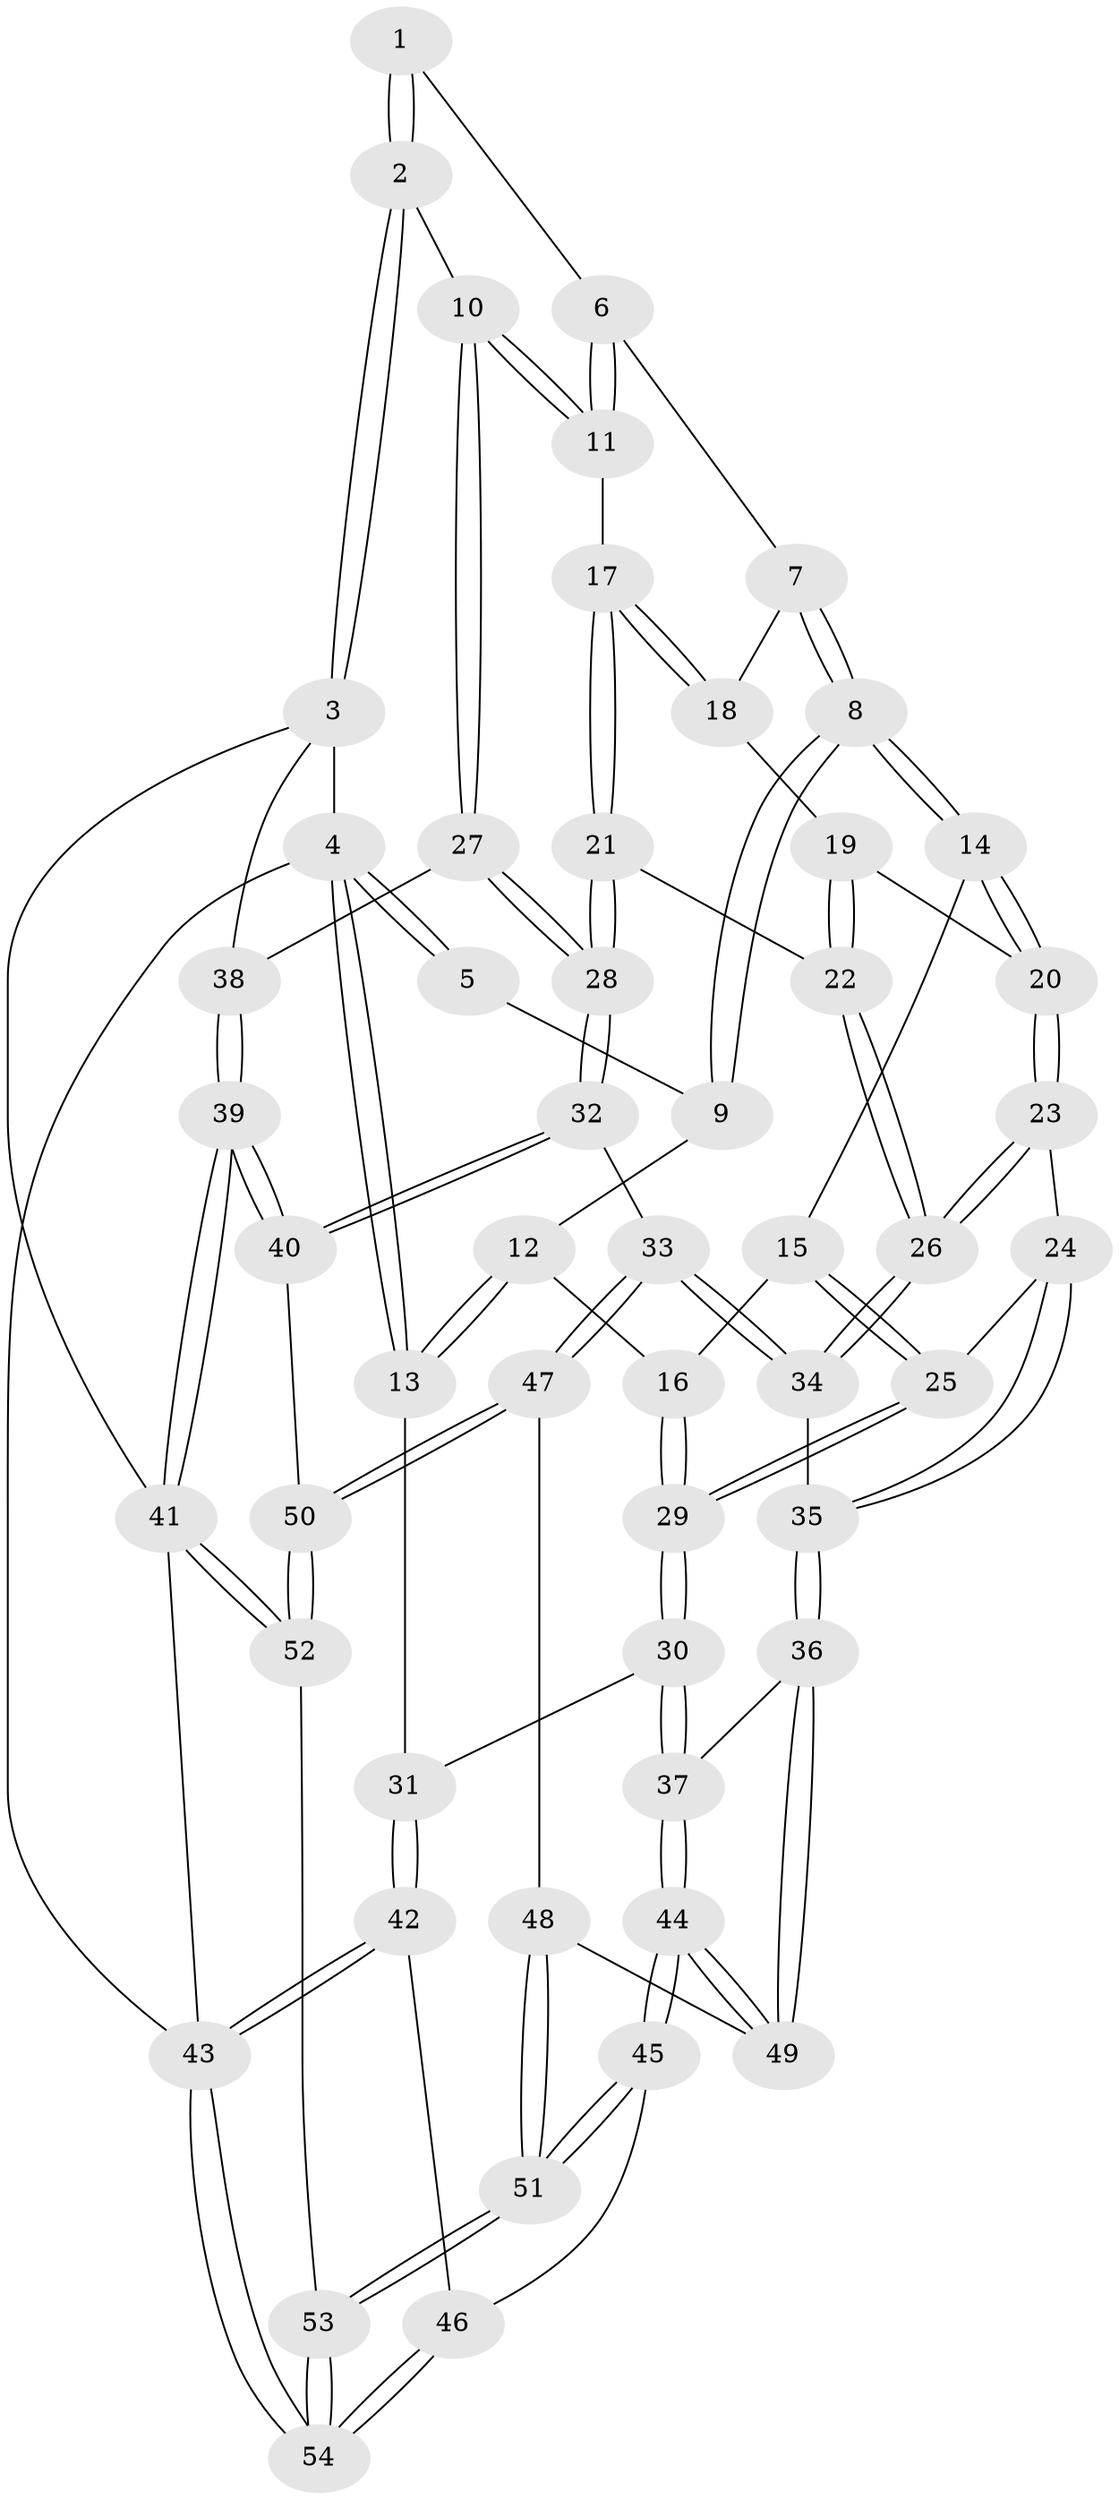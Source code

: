 // Generated by graph-tools (version 1.1) at 2025/00/03/09/25 05:00:27]
// undirected, 54 vertices, 132 edges
graph export_dot {
graph [start="1"]
  node [color=gray90,style=filled];
  1 [pos="+0.7791764045835472+0"];
  2 [pos="+1+0"];
  3 [pos="+1+0"];
  4 [pos="+0+0"];
  5 [pos="+0.27433756302395385+0"];
  6 [pos="+0.6341459504578891+0.07117270473212307"];
  7 [pos="+0.40186509272626875+0.10401173286361899"];
  8 [pos="+0.3827410164006765+0.09678253732043102"];
  9 [pos="+0.2916265777110438+0"];
  10 [pos="+0.7209852445288577+0.24592076620102807"];
  11 [pos="+0.7066478134917202+0.23909297519218495"];
  12 [pos="+0.22348056146718343+0.06652483377852142"];
  13 [pos="+0+0.3284256925609873"];
  14 [pos="+0.34968900690772053+0.27882860096708784"];
  15 [pos="+0.33822312717433783+0.28294170221514703"];
  16 [pos="+0.22750743494189135+0.31784171141583445"];
  17 [pos="+0.5718877916119074+0.26672681551807115"];
  18 [pos="+0.46133599249402196+0.16821829135390828"];
  19 [pos="+0.4520950289034967+0.284274951010585"];
  20 [pos="+0.3533376963417792+0.2839337505000704"];
  21 [pos="+0.5249324588032925+0.3355905936190023"];
  22 [pos="+0.5240783398894263+0.33621196494665445"];
  23 [pos="+0.3964926890492351+0.3708360531870163"];
  24 [pos="+0.31424066775477905+0.42099632315992586"];
  25 [pos="+0.28944851578810776+0.411129149806709"];
  26 [pos="+0.46015595393034836+0.4046790815543374"];
  27 [pos="+0.8088675116111341+0.402206488663655"];
  28 [pos="+0.7143030645425048+0.5072060505846341"];
  29 [pos="+0.1700003449702261+0.37244858584904234"];
  30 [pos="+0.08894635228346116+0.4038612617140088"];
  31 [pos="+0+0.34135315271659483"];
  32 [pos="+0.6681465696484159+0.5808641632733332"];
  33 [pos="+0.6409415722155526+0.579394238304555"];
  34 [pos="+0.4770584060621854+0.5014525177664477"];
  35 [pos="+0.3321218915765318+0.586390236794805"];
  36 [pos="+0.30510032751391436+0.6177417977947228"];
  37 [pos="+0.19552365799993246+0.5526253437499536"];
  38 [pos="+1+0.4146879750676013"];
  39 [pos="+1+0.9100781644776502"];
  40 [pos="+0.7450924704107932+0.7572011515079886"];
  41 [pos="+1+1"];
  42 [pos="+0+0.7643557131451972"];
  43 [pos="+0+1"];
  44 [pos="+0.007085533522620973+0.7389249437752865"];
  45 [pos="+0+0.7785285126080816"];
  46 [pos="+0+0.7729791705121114"];
  47 [pos="+0.4404518531045537+0.7324226720114986"];
  48 [pos="+0.3335624590018529+0.7303642237176158"];
  49 [pos="+0.3074832435194894+0.6371120000534526"];
  50 [pos="+0.6103083376377534+0.8755366891712829"];
  51 [pos="+0.2591041789674623+0.9007257323302625"];
  52 [pos="+0.4998773143855991+1"];
  53 [pos="+0.33655733030873886+1"];
  54 [pos="+0.25307468137925704+1"];
  1 -- 2;
  1 -- 2;
  1 -- 6;
  2 -- 3;
  2 -- 3;
  2 -- 10;
  3 -- 4;
  3 -- 38;
  3 -- 41;
  4 -- 5;
  4 -- 5;
  4 -- 13;
  4 -- 13;
  4 -- 43;
  5 -- 9;
  6 -- 7;
  6 -- 11;
  6 -- 11;
  7 -- 8;
  7 -- 8;
  7 -- 18;
  8 -- 9;
  8 -- 9;
  8 -- 14;
  8 -- 14;
  9 -- 12;
  10 -- 11;
  10 -- 11;
  10 -- 27;
  10 -- 27;
  11 -- 17;
  12 -- 13;
  12 -- 13;
  12 -- 16;
  13 -- 31;
  14 -- 15;
  14 -- 20;
  14 -- 20;
  15 -- 16;
  15 -- 25;
  15 -- 25;
  16 -- 29;
  16 -- 29;
  17 -- 18;
  17 -- 18;
  17 -- 21;
  17 -- 21;
  18 -- 19;
  19 -- 20;
  19 -- 22;
  19 -- 22;
  20 -- 23;
  20 -- 23;
  21 -- 22;
  21 -- 28;
  21 -- 28;
  22 -- 26;
  22 -- 26;
  23 -- 24;
  23 -- 26;
  23 -- 26;
  24 -- 25;
  24 -- 35;
  24 -- 35;
  25 -- 29;
  25 -- 29;
  26 -- 34;
  26 -- 34;
  27 -- 28;
  27 -- 28;
  27 -- 38;
  28 -- 32;
  28 -- 32;
  29 -- 30;
  29 -- 30;
  30 -- 31;
  30 -- 37;
  30 -- 37;
  31 -- 42;
  31 -- 42;
  32 -- 33;
  32 -- 40;
  32 -- 40;
  33 -- 34;
  33 -- 34;
  33 -- 47;
  33 -- 47;
  34 -- 35;
  35 -- 36;
  35 -- 36;
  36 -- 37;
  36 -- 49;
  36 -- 49;
  37 -- 44;
  37 -- 44;
  38 -- 39;
  38 -- 39;
  39 -- 40;
  39 -- 40;
  39 -- 41;
  39 -- 41;
  40 -- 50;
  41 -- 52;
  41 -- 52;
  41 -- 43;
  42 -- 43;
  42 -- 43;
  42 -- 46;
  43 -- 54;
  43 -- 54;
  44 -- 45;
  44 -- 45;
  44 -- 49;
  44 -- 49;
  45 -- 46;
  45 -- 51;
  45 -- 51;
  46 -- 54;
  46 -- 54;
  47 -- 48;
  47 -- 50;
  47 -- 50;
  48 -- 49;
  48 -- 51;
  48 -- 51;
  50 -- 52;
  50 -- 52;
  51 -- 53;
  51 -- 53;
  52 -- 53;
  53 -- 54;
  53 -- 54;
}
